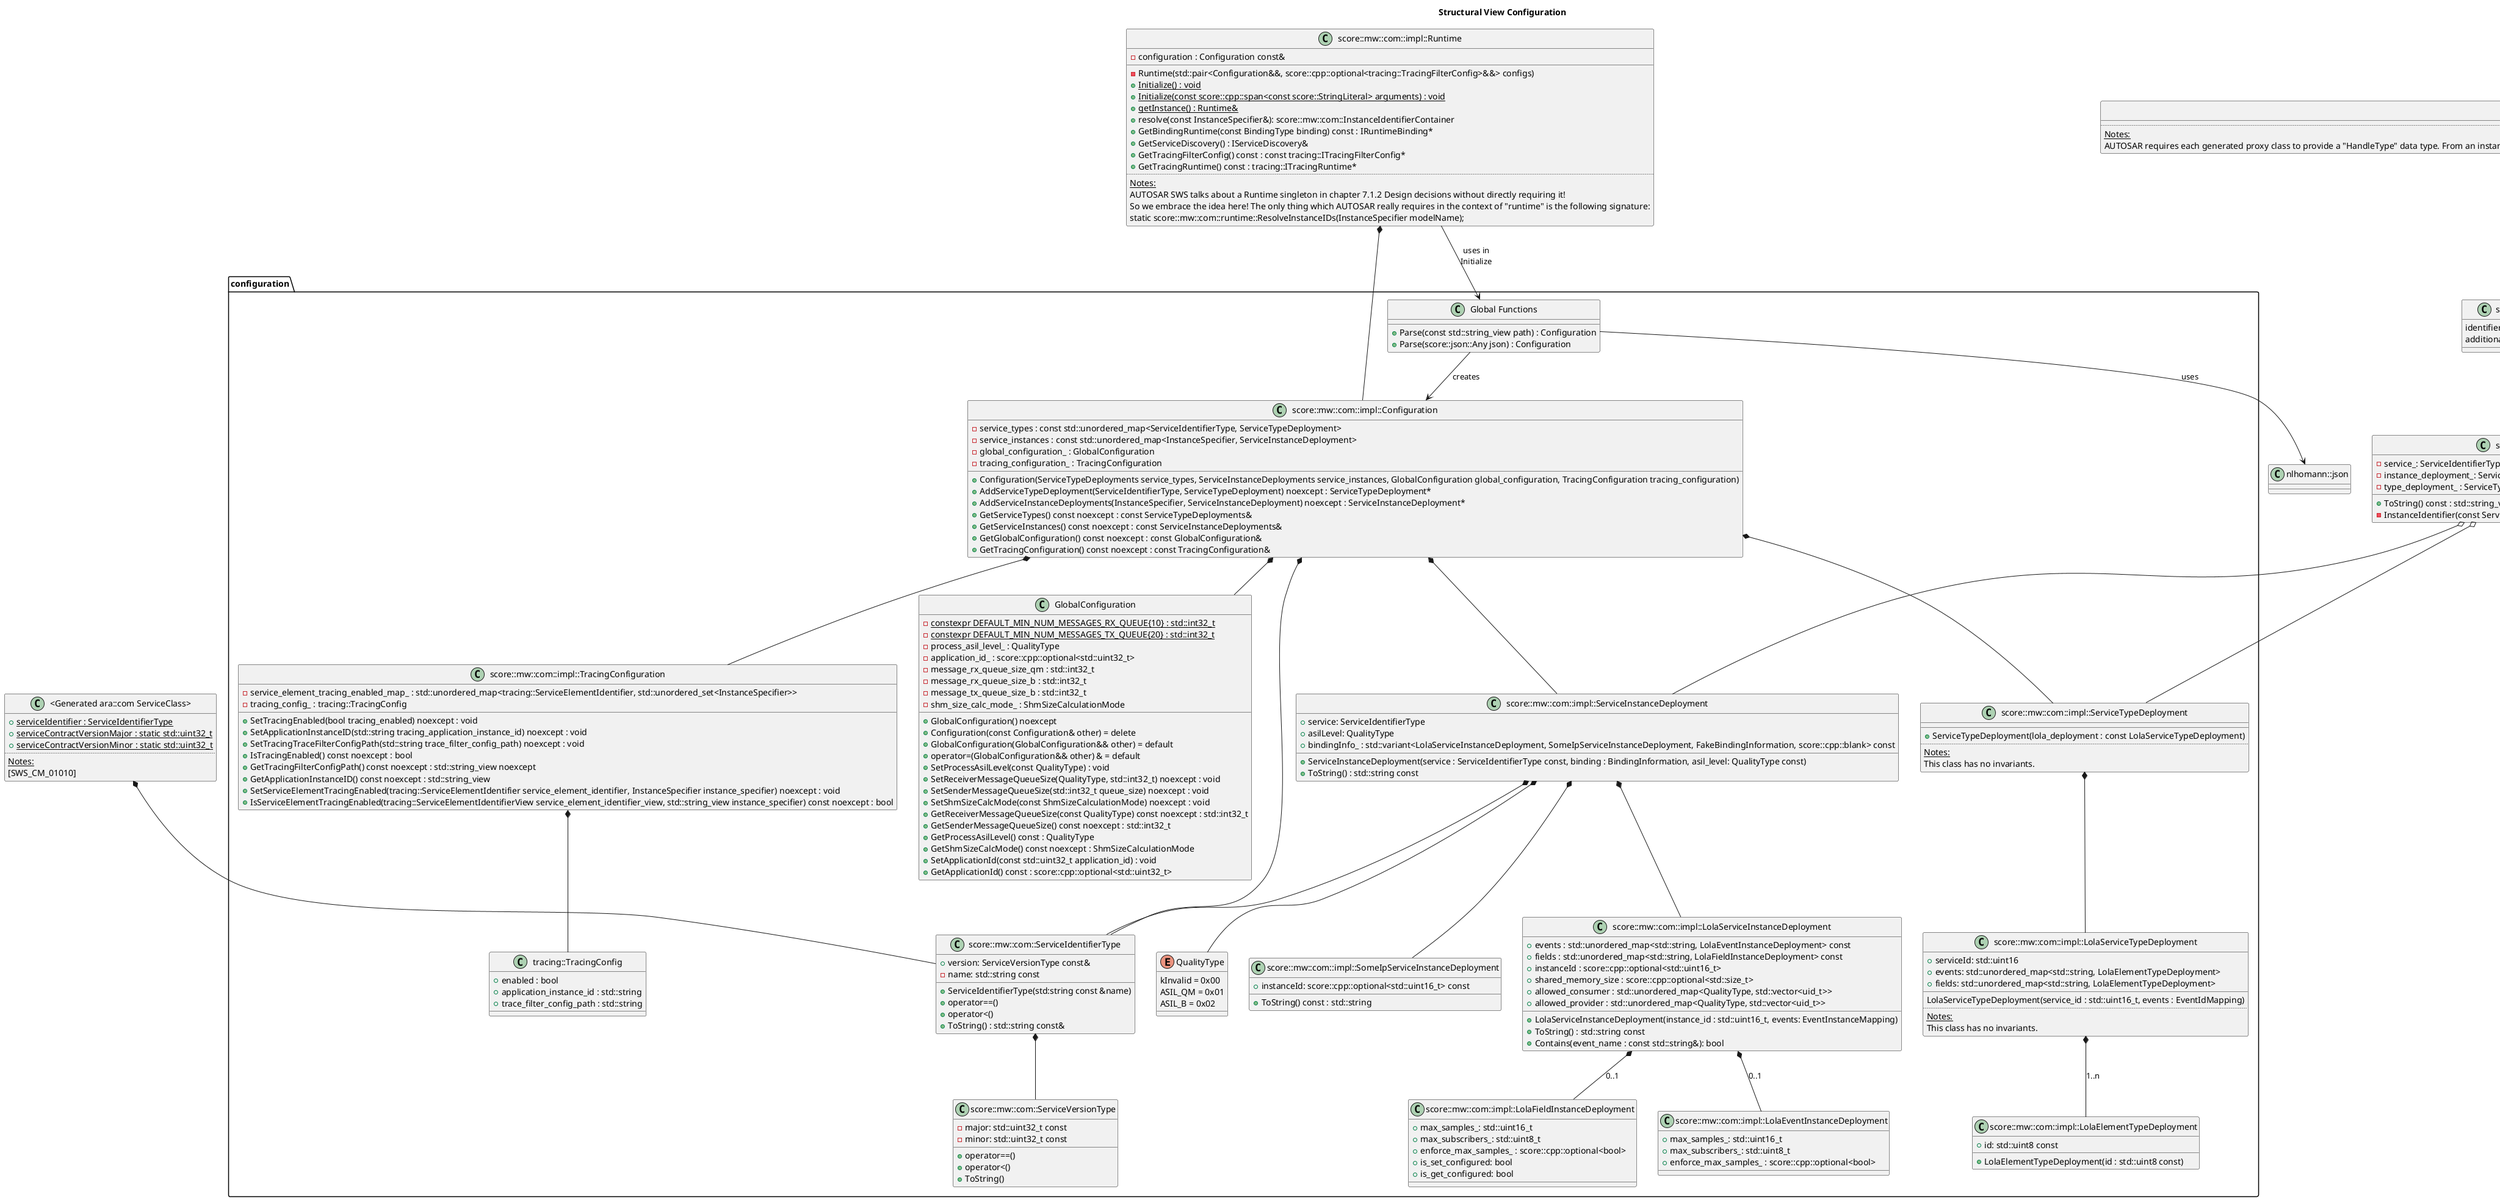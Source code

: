 @startuml structural_view_configuration
title "Structural View Configuration"

package "configuration" {

  enum QualityType {
    kInvalid = 0x00
    ASIL_QM = 0x01
    ASIL_B = 0x02
  }

  class "score::mw::com::ServiceVersionType" {
    - major: std::uint32_t const
    - minor: std::uint32_t const
    + operator==()
    + operator<()
    + ToString()
  }

  class "score::mw::com::ServiceIdentifierType" {
    + version: ServiceVersionType const&
    - name: std::string const
    + ServiceIdentifierType(std:string const &name)
    + operator==()
    + operator<()
    + ToString() : std::string const&
  }

  class "score::mw::com::impl::SomeIpServiceInstanceDeployment" {
    + instanceId: score::cpp::optional<std::uint16_t> const
    + ToString() const : std::string
  }

  class "score::mw::com::impl::LolaServiceInstanceDeployment" {
    + events : std::unordered_map<std::string, LolaEventInstanceDeployment> const
    + fields : std::unordered_map<std::string, LolaFieldInstanceDeployment> const
    + instanceId : score::cpp::optional<std::uint16_t>
    + shared_memory_size : score::cpp::optional<std::size_t>
    + allowed_consumer : std::unordered_map<QualityType, std::vector<uid_t>>
    + allowed_provider : std::unordered_map<QualityType, std::vector<uid_t>>
    + LolaServiceInstanceDeployment(instance_id : std::uint16_t, events: EventInstanceMapping)
    + ToString() : std::string const
    + Contains(event_name : const std::string&): bool
  }

  class "score::mw::com::impl::ServiceInstanceDeployment" {
    + service: ServiceIdentifierType
    + asilLevel: QualityType
    + bindingInfo_ : std::variant<LolaServiceInstanceDeployment, SomeIpServiceInstanceDeployment, FakeBindingInformation, score::cpp::blank> const
    + ServiceInstanceDeployment(service : ServiceIdentifierType const, binding : BindingInformation, asil_level: QualityType const)
    + ToString() : std::string const
  }

  class "score::mw::com::impl::LolaEventInstanceDeployment" {
    + max_samples_: std::uint16_t
    + max_subscribers_: std::uint8_t
    + enforce_max_samples_ : score::cpp::optional<bool>
  }

  class "score::mw::com::impl::LolaFieldInstanceDeployment" {
    + max_samples_: std::uint16_t
    + max_subscribers_: std::uint8_t
    + enforce_max_samples_ : score::cpp::optional<bool>
    + is_set_configured: bool
    + is_get_configured: bool
  }

  class "score::mw::com::impl::Configuration" {
    - service_types : const std::unordered_map<ServiceIdentifierType, ServiceTypeDeployment>
    - service_instances : const std::unordered_map<InstanceSpecifier, ServiceInstanceDeployment>
    - global_configuration_ : GlobalConfiguration
    - tracing_configuration_ : TracingConfiguration
    + Configuration(ServiceTypeDeployments service_types, ServiceInstanceDeployments service_instances, GlobalConfiguration global_configuration, TracingConfiguration tracing_configuration)
    + AddServiceTypeDeployment(ServiceIdentifierType, ServiceTypeDeployment) noexcept : ServiceTypeDeployment*
    + AddServiceInstanceDeployments(InstanceSpecifier, ServiceInstanceDeployment) noexcept : ServiceInstanceDeployment*
    + GetServiceTypes() const noexcept : const ServiceTypeDeployments&
    + GetServiceInstances() const noexcept : const ServiceInstanceDeployments&
    + GetGlobalConfiguration() const noexcept : const GlobalConfiguration&
    + GetTracingConfiguration() const noexcept : const TracingConfiguration&
  }

  class "score::mw::com::impl::LolaServiceTypeDeployment" {
    + serviceId: std::uint16
    + events: std::unordered_map<std::string, LolaElementTypeDeployment>
    + fields: std::unordered_map<std::string, LolaElementTypeDeployment>
    __
    LolaServiceTypeDeployment(service_id : std::uint16_t, events : EventIdMapping)
    ..
    <u>Notes:</u>
    This class has no invariants.
  }

  class "score::mw::com::impl::LolaElementTypeDeployment" {
    + id: std::uint8 const
    + LolaElementTypeDeployment(id : std::uint8 const)
  }

  class "score::mw::com::impl::ServiceTypeDeployment" {
    __
    + ServiceTypeDeployment(lola_deployment : const LolaServiceTypeDeployment)
    ..
    <u>Notes:</u>
    This class has no invariants.
  }

  class "score::mw::com::impl::TracingConfiguration" {
    + SetTracingEnabled(bool tracing_enabled) noexcept : void
    + SetApplicationInstanceID(std::string tracing_application_instance_id) noexcept : void
    + SetTracingTraceFilterConfigPath(std::string trace_filter_config_path) noexcept : void
    + IsTracingEnabled() const noexcept : bool
    + GetTracingFilterConfigPath() const noexcept : std::string_view noexcept
    + GetApplicationInstanceID() const noexcept : std::string_view
    + SetServiceElementTracingEnabled(tracing::ServiceElementIdentifier service_element_identifier, InstanceSpecifier instance_specifier) noexcept : void
    + IsServiceElementTracingEnabled(tracing::ServiceElementIdentifierView service_element_identifier_view, std::string_view instance_specifier) const noexcept : bool
    - service_element_tracing_enabled_map_ : std::unordered_map<tracing::ServiceElementIdentifier, std::unordered_set<InstanceSpecifier>>
    - tracing_config_ : tracing::TracingConfig
  }

  class "tracing::TracingConfig" {
    + enabled : bool
    + application_instance_id : std::string
    + trace_filter_config_path : std::string
  }

  class "GlobalConfiguration" {
    {static} - constexpr DEFAULT_MIN_NUM_MESSAGES_RX_QUEUE{10} : std::int32_t
    {static} - constexpr DEFAULT_MIN_NUM_MESSAGES_TX_QUEUE{20} : std::int32_t
    + GlobalConfiguration() noexcept
    + Configuration(const Configuration& other) = delete
    + GlobalConfiguration(GlobalConfiguration&& other) = default
    + operator=(GlobalConfiguration&& other) & = default
    + SetProcessAsilLevel(const QualityType) : void
    + SetReceiverMessageQueueSize(QualityType, std::int32_t) noexcept : void
    + SetSenderMessageQueueSize(std::int32_t queue_size) noexcept : void
    + SetShmSizeCalcMode(const ShmSizeCalculationMode) noexcept : void
    + GetReceiverMessageQueueSize(const QualityType) const noexcept : std::int32_t
    + GetSenderMessageQueueSize() const noexcept : std::int32_t
    + GetProcessAsilLevel() const : QualityType
    + GetShmSizeCalcMode() const noexcept : ShmSizeCalculationMode
    + SetApplicationId(const std::uint32_t application_id) : void
    + GetApplicationId() const : score::cpp::optional<std::uint32_t>
    - process_asil_level_ : QualityType
    - application_id_ : score::cpp::optional<std::uint32_t>
    - message_rx_queue_size_qm : std::int32_t
    - message_rx_queue_size_b : std::int32_t
    - message_tx_queue_size_b : std::int32_t
    - shm_size_calc_mode_ : ShmSizeCalculationMode
  }

  class "Global Functions" {
    + Parse(const std::string_view path) : Configuration
    + Parse(score::json::Any json) : Configuration
  }

}

class "score::mw::com::InstanceIdentifier" {
  + ToString() const : std::string_view
  - InstanceIdentifier(const ServiceInstanceDeployment&, const ServiceTypeDeployment&)
  - service_: ServiceIdentifierType* const
  - instance_deployment_: ServiceInstanceDeployment* const
  - type_deployment_ : ServiceTypeDeployment* const
}

class "score::mw::com::impl::HandleType" {
  identifier: score::mw::com::InstanceIdentifier
  additionalInformation: std::variant<>
}

class "<Proxy>::HandleType" {
  ..
  <u>Notes:</u>
  AUTOSAR requires each generated proxy class to provide a "HandleType" data type. From an instance of such a type, a proxy instance shall be constructible and afterwards being able to communicate with the service instance.
}

class "<Generated ara::com ServiceClass>" {
  {static} + serviceIdentifier : ServiceIdentifierType
  {static} + serviceContractVersionMajor : static std::uint32_t
  {static} + serviceContractVersionMinor : static std::uint32_t
  ..
  <u>Notes:</u>
  [SWS_CM_01010]
}

class "nlhomann::json" {
}

class "score::mw::com::impl::Runtime" {
  - configuration : Configuration const&
  __
  - Runtime(std::pair<Configuration&&, score::cpp::optional<tracing::TracingFilterConfig>&&> configs)
  {static} + Initialize() : void
  {static} + Initialize(const score::cpp::span<const score::StringLiteral> arguments) : void
  {static} + getInstance() : Runtime&
  + resolve(const InstanceSpecifier&): score::mw::com::InstanceIdentifierContainer
  + GetBindingRuntime(const BindingType binding) const : IRuntimeBinding*
  + GetServiceDiscovery() : IServiceDiscovery&
  + GetTracingFilterConfig() const : const tracing::ITracingFilterConfig*
  + GetTracingRuntime() const : tracing::ITracingRuntime*
  ..
  <u>Notes:</u>
  AUTOSAR SWS talks about a Runtime singleton in chapter 7.1.2 Design decisions without directly requiring it!
  So we embrace the idea here! The only thing which AUTOSAR really requires in the context of "runtime" is the following signature:
  static score::mw::com::runtime::ResolveInstanceIDs(InstanceSpecifier modelName);
}

"score::mw::com::impl::HandleType" o-- "score::mw::com::InstanceIdentifier"
"score::mw::com::ServiceIdentifierType" *-- "score::mw::com::ServiceVersionType"
"score::mw::com::impl::ServiceInstanceDeployment" *-- "QualityType"
"score::mw::com::impl::ServiceInstanceDeployment" *-- "score::mw::com::ServiceIdentifierType"
"score::mw::com::impl::ServiceInstanceDeployment" *-- "score::mw::com::impl::LolaServiceInstanceDeployment"
"score::mw::com::impl::ServiceInstanceDeployment" *-- "score::mw::com::impl::SomeIpServiceInstanceDeployment"
"score::mw::com::impl::LolaServiceInstanceDeployment" *-- "score::mw::com::impl::LolaEventInstanceDeployment" : 0..1
"score::mw::com::impl::LolaServiceInstanceDeployment" *-- "score::mw::com::impl::LolaFieldInstanceDeployment" : 0..1
"score::mw::com::impl::Configuration" *-- "score::mw::com::ServiceIdentifierType"
"score::mw::com::impl::Configuration" *-- "score::mw::com::impl::ServiceInstanceDeployment"
"score::mw::com::impl::Configuration" *-- "GlobalConfiguration"
"score::mw::com::impl::Configuration" *-- "score::mw::com::impl::TracingConfiguration"
"score::mw::com::impl::Configuration" *-- "score::mw::com::impl::ServiceTypeDeployment"
"score::mw::com::impl::LolaServiceTypeDeployment" *-- "score::mw::com::impl::LolaElementTypeDeployment" : 1..n
"score::mw::com::impl::TracingConfiguration" *-- "tracing::TracingConfig"
"score::mw::com::impl::Runtime" *-- "score::mw::com::impl::Configuration"
"score::mw::com::InstanceIdentifier" o-- "score::mw::com::impl::ServiceInstanceDeployment"
"score::mw::com::InstanceIdentifier" o-- "score::mw::com::impl::ServiceTypeDeployment"
"<Generated ara::com ServiceClass>" *-- "score::mw::com::ServiceIdentifierType"
"score::mw::com::impl::ServiceTypeDeployment" *-- "score::mw::com::impl::LolaServiceTypeDeployment"
"<Proxy>::HandleType" --> "score::mw::com::impl::HandleType": is realized by
"Global Functions" --> "score::mw::com::impl::Configuration" : creates
"Global Functions" --> "nlhomann::json" : uses
"score::mw::com::impl::Runtime" --> "Global Functions" : uses in\nInitialize

@enduml
